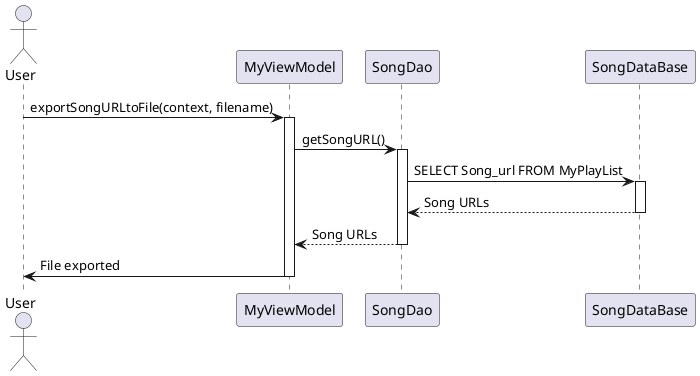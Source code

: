 @startuml export_song
actor User
participant "MyViewModel" as VM
participant "SongDao" as Dao
participant "SongDataBase" as DB
User -> VM: exportSongURLtoFile(context, filename)
activate VM
VM -> Dao: getSongURL()
activate Dao
Dao -> DB: SELECT Song_url FROM MyPlayList
activate DB
DB --> Dao: Song URLs
deactivate DB
Dao --> VM: Song URLs
deactivate Dao
VM -> User: File exported
deactivate VM
@enduml

